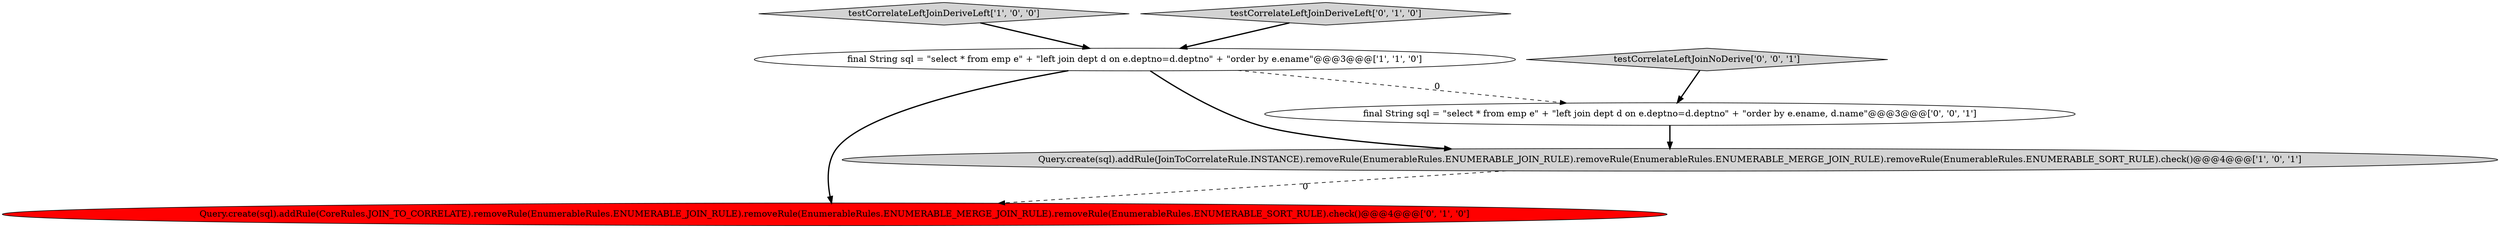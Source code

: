 digraph {
4 [style = filled, label = "Query.create(sql).addRule(CoreRules.JOIN_TO_CORRELATE).removeRule(EnumerableRules.ENUMERABLE_JOIN_RULE).removeRule(EnumerableRules.ENUMERABLE_MERGE_JOIN_RULE).removeRule(EnumerableRules.ENUMERABLE_SORT_RULE).check()@@@4@@@['0', '1', '0']", fillcolor = red, shape = ellipse image = "AAA1AAABBB2BBB"];
5 [style = filled, label = "final String sql = \"select * from emp e\" + \"left join dept d on e.deptno=d.deptno\" + \"order by e.ename, d.name\"@@@3@@@['0', '0', '1']", fillcolor = white, shape = ellipse image = "AAA0AAABBB3BBB"];
6 [style = filled, label = "testCorrelateLeftJoinNoDerive['0', '0', '1']", fillcolor = lightgray, shape = diamond image = "AAA0AAABBB3BBB"];
1 [style = filled, label = "testCorrelateLeftJoinDeriveLeft['1', '0', '0']", fillcolor = lightgray, shape = diamond image = "AAA0AAABBB1BBB"];
3 [style = filled, label = "testCorrelateLeftJoinDeriveLeft['0', '1', '0']", fillcolor = lightgray, shape = diamond image = "AAA0AAABBB2BBB"];
0 [style = filled, label = "Query.create(sql).addRule(JoinToCorrelateRule.INSTANCE).removeRule(EnumerableRules.ENUMERABLE_JOIN_RULE).removeRule(EnumerableRules.ENUMERABLE_MERGE_JOIN_RULE).removeRule(EnumerableRules.ENUMERABLE_SORT_RULE).check()@@@4@@@['1', '0', '1']", fillcolor = lightgray, shape = ellipse image = "AAA0AAABBB1BBB"];
2 [style = filled, label = "final String sql = \"select * from emp e\" + \"left join dept d on e.deptno=d.deptno\" + \"order by e.ename\"@@@3@@@['1', '1', '0']", fillcolor = white, shape = ellipse image = "AAA0AAABBB1BBB"];
6->5 [style = bold, label=""];
2->5 [style = dashed, label="0"];
1->2 [style = bold, label=""];
2->0 [style = bold, label=""];
0->4 [style = dashed, label="0"];
3->2 [style = bold, label=""];
5->0 [style = bold, label=""];
2->4 [style = bold, label=""];
}
